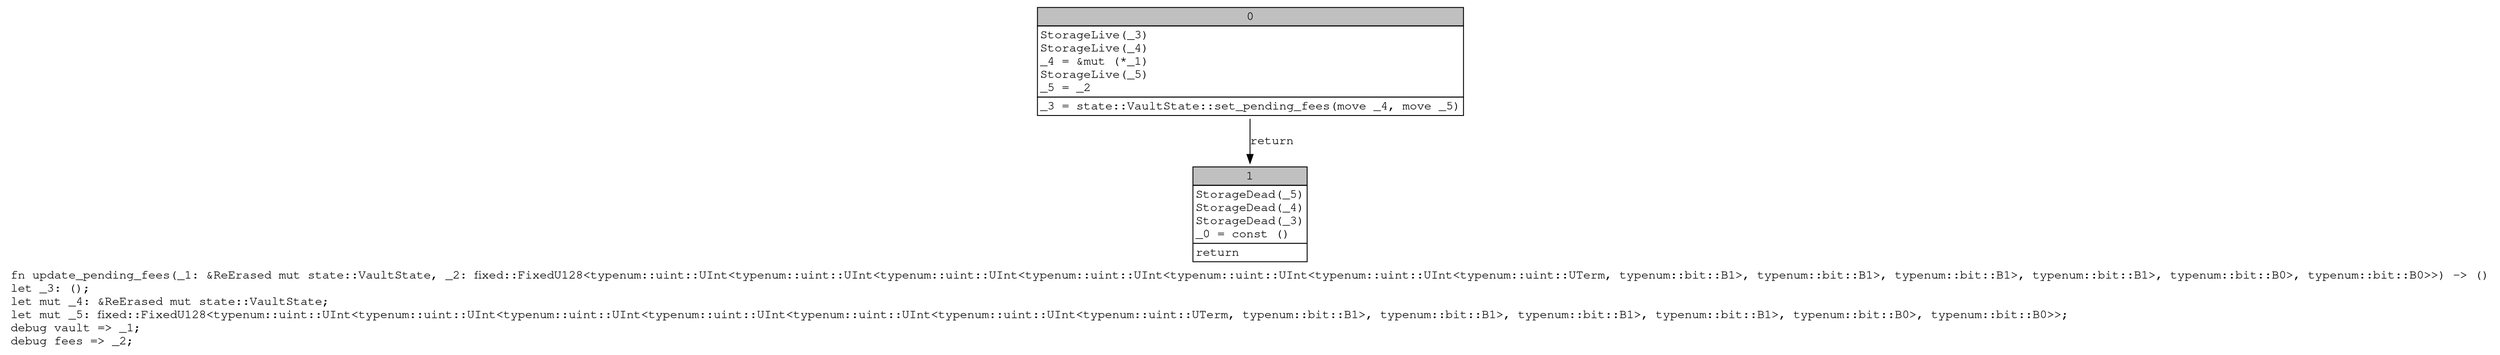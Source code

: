digraph Mir_0_440 {
    graph [fontname="Courier, monospace"];
    node [fontname="Courier, monospace"];
    edge [fontname="Courier, monospace"];
    label=<fn update_pending_fees(_1: &amp;ReErased mut state::VaultState, _2: fixed::FixedU128&lt;typenum::uint::UInt&lt;typenum::uint::UInt&lt;typenum::uint::UInt&lt;typenum::uint::UInt&lt;typenum::uint::UInt&lt;typenum::uint::UInt&lt;typenum::uint::UTerm, typenum::bit::B1&gt;, typenum::bit::B1&gt;, typenum::bit::B1&gt;, typenum::bit::B1&gt;, typenum::bit::B0&gt;, typenum::bit::B0&gt;&gt;) -&gt; ()<br align="left"/>let _3: ();<br align="left"/>let mut _4: &amp;ReErased mut state::VaultState;<br align="left"/>let mut _5: fixed::FixedU128&lt;typenum::uint::UInt&lt;typenum::uint::UInt&lt;typenum::uint::UInt&lt;typenum::uint::UInt&lt;typenum::uint::UInt&lt;typenum::uint::UInt&lt;typenum::uint::UTerm, typenum::bit::B1&gt;, typenum::bit::B1&gt;, typenum::bit::B1&gt;, typenum::bit::B1&gt;, typenum::bit::B0&gt;, typenum::bit::B0&gt;&gt;;<br align="left"/>debug vault =&gt; _1;<br align="left"/>debug fees =&gt; _2;<br align="left"/>>;
    bb0__0_440 [shape="none", label=<<table border="0" cellborder="1" cellspacing="0"><tr><td bgcolor="gray" align="center" colspan="1">0</td></tr><tr><td align="left" balign="left">StorageLive(_3)<br/>StorageLive(_4)<br/>_4 = &amp;mut (*_1)<br/>StorageLive(_5)<br/>_5 = _2<br/></td></tr><tr><td align="left">_3 = state::VaultState::set_pending_fees(move _4, move _5)</td></tr></table>>];
    bb1__0_440 [shape="none", label=<<table border="0" cellborder="1" cellspacing="0"><tr><td bgcolor="gray" align="center" colspan="1">1</td></tr><tr><td align="left" balign="left">StorageDead(_5)<br/>StorageDead(_4)<br/>StorageDead(_3)<br/>_0 = const ()<br/></td></tr><tr><td align="left">return</td></tr></table>>];
    bb0__0_440 -> bb1__0_440 [label="return"];
}
